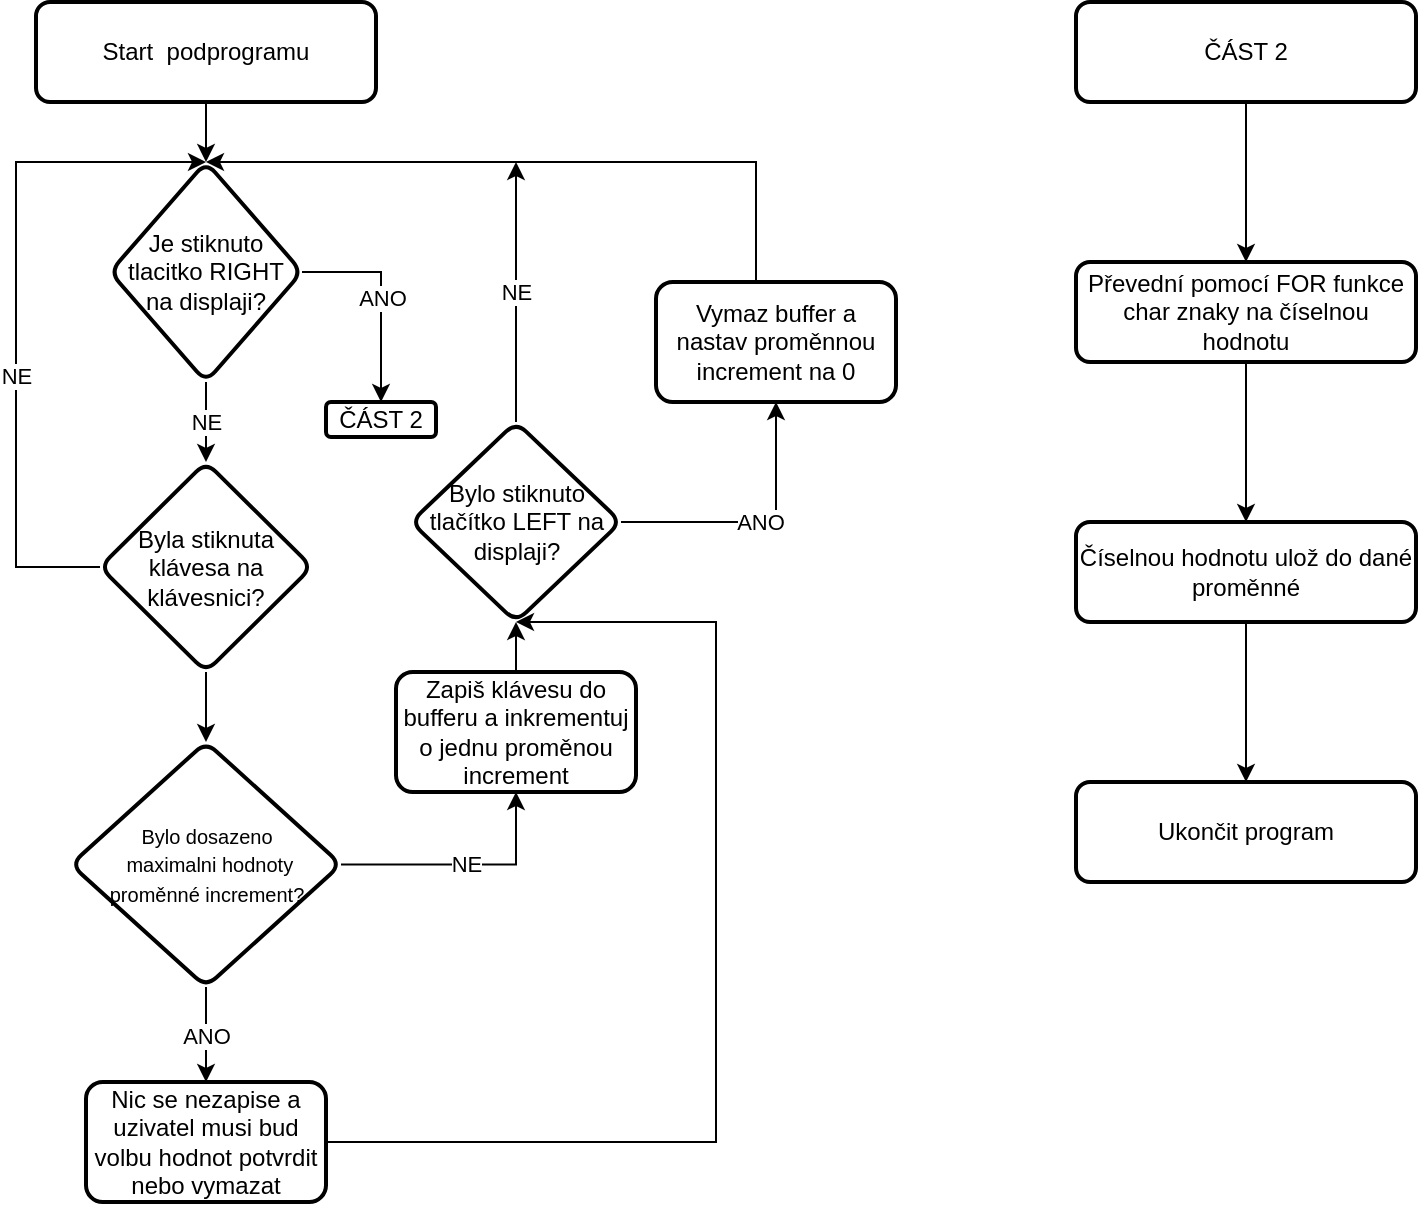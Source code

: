 <mxfile version="21.2.1" type="device">
  <diagram id="C5RBs43oDa-KdzZeNtuy" name="Page-1">
    <mxGraphModel dx="1098" dy="820" grid="1" gridSize="10" guides="1" tooltips="1" connect="1" arrows="1" fold="1" page="1" pageScale="1" pageWidth="827" pageHeight="1169" math="0" shadow="0">
      <root>
        <mxCell id="WIyWlLk6GJQsqaUBKTNV-0" />
        <mxCell id="WIyWlLk6GJQsqaUBKTNV-1" parent="WIyWlLk6GJQsqaUBKTNV-0" />
        <mxCell id="RpC6m1E0fhvYrp-hgigb-4" value="" style="edgeStyle=orthogonalEdgeStyle;rounded=0;orthogonalLoop=1;jettySize=auto;html=1;" parent="WIyWlLk6GJQsqaUBKTNV-1" source="RpC6m1E0fhvYrp-hgigb-0" target="RpC6m1E0fhvYrp-hgigb-3" edge="1">
          <mxGeometry relative="1" as="geometry" />
        </mxCell>
        <mxCell id="RpC6m1E0fhvYrp-hgigb-0" value="Start&amp;nbsp; podprogramu" style="rounded=1;whiteSpace=wrap;html=1;absoluteArcSize=1;arcSize=14;strokeWidth=2;" parent="WIyWlLk6GJQsqaUBKTNV-1" vertex="1">
          <mxGeometry x="30" y="30" width="170" height="50" as="geometry" />
        </mxCell>
        <mxCell id="RpC6m1E0fhvYrp-hgigb-8" value="NE" style="edgeStyle=orthogonalEdgeStyle;rounded=0;orthogonalLoop=1;jettySize=auto;html=1;" parent="WIyWlLk6GJQsqaUBKTNV-1" source="RpC6m1E0fhvYrp-hgigb-3" target="RpC6m1E0fhvYrp-hgigb-7" edge="1">
          <mxGeometry relative="1" as="geometry" />
        </mxCell>
        <mxCell id="RpC6m1E0fhvYrp-hgigb-33" value="ANO" style="edgeStyle=orthogonalEdgeStyle;rounded=0;orthogonalLoop=1;jettySize=auto;html=1;" parent="WIyWlLk6GJQsqaUBKTNV-1" source="RpC6m1E0fhvYrp-hgigb-3" target="RpC6m1E0fhvYrp-hgigb-32" edge="1">
          <mxGeometry relative="1" as="geometry" />
        </mxCell>
        <mxCell id="RpC6m1E0fhvYrp-hgigb-3" value="Je stiknuto tlacitko RIGHT&lt;br&gt;na displaji?" style="rhombus;whiteSpace=wrap;html=1;rounded=1;arcSize=14;strokeWidth=2;" parent="WIyWlLk6GJQsqaUBKTNV-1" vertex="1">
          <mxGeometry x="67" y="110" width="96" height="110" as="geometry" />
        </mxCell>
        <mxCell id="RpC6m1E0fhvYrp-hgigb-13" value="NE" style="edgeStyle=orthogonalEdgeStyle;rounded=0;orthogonalLoop=1;jettySize=auto;html=1;entryX=0.5;entryY=0;entryDx=0;entryDy=0;" parent="WIyWlLk6GJQsqaUBKTNV-1" source="RpC6m1E0fhvYrp-hgigb-7" target="RpC6m1E0fhvYrp-hgigb-3" edge="1">
          <mxGeometry x="-0.186" relative="1" as="geometry">
            <Array as="points">
              <mxPoint x="20" y="313" />
              <mxPoint x="20" y="110" />
            </Array>
            <mxPoint as="offset" />
          </mxGeometry>
        </mxCell>
        <mxCell id="RpC6m1E0fhvYrp-hgigb-16" value="" style="edgeStyle=orthogonalEdgeStyle;rounded=0;orthogonalLoop=1;jettySize=auto;html=1;" parent="WIyWlLk6GJQsqaUBKTNV-1" source="RpC6m1E0fhvYrp-hgigb-7" target="RpC6m1E0fhvYrp-hgigb-15" edge="1">
          <mxGeometry relative="1" as="geometry" />
        </mxCell>
        <mxCell id="RpC6m1E0fhvYrp-hgigb-7" value="Byla stiknuta klávesa na klávesnici?" style="rhombus;whiteSpace=wrap;html=1;rounded=1;arcSize=14;strokeWidth=2;" parent="WIyWlLk6GJQsqaUBKTNV-1" vertex="1">
          <mxGeometry x="62" y="260" width="106" height="105" as="geometry" />
        </mxCell>
        <mxCell id="RpC6m1E0fhvYrp-hgigb-22" value="" style="edgeStyle=orthogonalEdgeStyle;rounded=0;orthogonalLoop=1;jettySize=auto;html=1;" parent="WIyWlLk6GJQsqaUBKTNV-1" source="RpC6m1E0fhvYrp-hgigb-11" target="RpC6m1E0fhvYrp-hgigb-20" edge="1">
          <mxGeometry relative="1" as="geometry" />
        </mxCell>
        <mxCell id="RpC6m1E0fhvYrp-hgigb-11" value="Zapiš klávesu do bufferu a inkrementuj o jednu proměnou increment" style="whiteSpace=wrap;html=1;rounded=1;arcSize=14;strokeWidth=2;" parent="WIyWlLk6GJQsqaUBKTNV-1" vertex="1">
          <mxGeometry x="210" y="365" width="120" height="60" as="geometry" />
        </mxCell>
        <mxCell id="RpC6m1E0fhvYrp-hgigb-17" value="NE" style="edgeStyle=orthogonalEdgeStyle;rounded=0;orthogonalLoop=1;jettySize=auto;html=1;" parent="WIyWlLk6GJQsqaUBKTNV-1" source="RpC6m1E0fhvYrp-hgigb-15" target="RpC6m1E0fhvYrp-hgigb-11" edge="1">
          <mxGeometry relative="1" as="geometry">
            <Array as="points">
              <mxPoint x="270" y="461" />
            </Array>
          </mxGeometry>
        </mxCell>
        <mxCell id="RpC6m1E0fhvYrp-hgigb-19" value="ANO" style="edgeStyle=orthogonalEdgeStyle;rounded=0;orthogonalLoop=1;jettySize=auto;html=1;" parent="WIyWlLk6GJQsqaUBKTNV-1" source="RpC6m1E0fhvYrp-hgigb-15" target="RpC6m1E0fhvYrp-hgigb-18" edge="1">
          <mxGeometry relative="1" as="geometry" />
        </mxCell>
        <mxCell id="RpC6m1E0fhvYrp-hgigb-15" value="&lt;font style=&quot;font-size: 10px;&quot;&gt;Bylo dosazeno&lt;br&gt;&amp;nbsp;maximalni hodnoty &lt;br&gt;proměnné increment?&lt;/font&gt;" style="rhombus;whiteSpace=wrap;html=1;rounded=1;arcSize=14;strokeWidth=2;" parent="WIyWlLk6GJQsqaUBKTNV-1" vertex="1">
          <mxGeometry x="47.5" y="400" width="135" height="122.5" as="geometry" />
        </mxCell>
        <mxCell id="RpC6m1E0fhvYrp-hgigb-30" style="edgeStyle=orthogonalEdgeStyle;rounded=0;orthogonalLoop=1;jettySize=auto;html=1;entryX=0.5;entryY=1;entryDx=0;entryDy=0;" parent="WIyWlLk6GJQsqaUBKTNV-1" source="RpC6m1E0fhvYrp-hgigb-18" target="RpC6m1E0fhvYrp-hgigb-20" edge="1">
          <mxGeometry relative="1" as="geometry">
            <Array as="points">
              <mxPoint x="370" y="600" />
              <mxPoint x="370" y="340" />
            </Array>
          </mxGeometry>
        </mxCell>
        <mxCell id="RpC6m1E0fhvYrp-hgigb-18" value="Nic se nezapise a uzivatel musi bud volbu hodnot potvrdit nebo vymazat" style="whiteSpace=wrap;html=1;rounded=1;arcSize=14;strokeWidth=2;" parent="WIyWlLk6GJQsqaUBKTNV-1" vertex="1">
          <mxGeometry x="55" y="570" width="120" height="60" as="geometry" />
        </mxCell>
        <mxCell id="RpC6m1E0fhvYrp-hgigb-24" value="ANO" style="edgeStyle=orthogonalEdgeStyle;rounded=0;orthogonalLoop=1;jettySize=auto;html=1;" parent="WIyWlLk6GJQsqaUBKTNV-1" source="RpC6m1E0fhvYrp-hgigb-20" target="RpC6m1E0fhvYrp-hgigb-23" edge="1">
          <mxGeometry relative="1" as="geometry" />
        </mxCell>
        <mxCell id="RpC6m1E0fhvYrp-hgigb-31" value="NE" style="edgeStyle=orthogonalEdgeStyle;rounded=0;orthogonalLoop=1;jettySize=auto;html=1;" parent="WIyWlLk6GJQsqaUBKTNV-1" source="RpC6m1E0fhvYrp-hgigb-20" edge="1">
          <mxGeometry relative="1" as="geometry">
            <mxPoint x="270" y="110" as="targetPoint" />
          </mxGeometry>
        </mxCell>
        <mxCell id="RpC6m1E0fhvYrp-hgigb-20" value="Bylo stiknuto tlačítko LEFT na displaji?" style="rhombus;whiteSpace=wrap;html=1;rounded=1;arcSize=14;strokeWidth=2;" parent="WIyWlLk6GJQsqaUBKTNV-1" vertex="1">
          <mxGeometry x="217.5" y="240" width="105" height="100" as="geometry" />
        </mxCell>
        <mxCell id="RpC6m1E0fhvYrp-hgigb-25" style="edgeStyle=orthogonalEdgeStyle;rounded=0;orthogonalLoop=1;jettySize=auto;html=1;entryX=0.5;entryY=0;entryDx=0;entryDy=0;" parent="WIyWlLk6GJQsqaUBKTNV-1" source="RpC6m1E0fhvYrp-hgigb-23" target="RpC6m1E0fhvYrp-hgigb-3" edge="1">
          <mxGeometry relative="1" as="geometry">
            <Array as="points">
              <mxPoint x="390" y="110" />
            </Array>
          </mxGeometry>
        </mxCell>
        <mxCell id="RpC6m1E0fhvYrp-hgigb-23" value="Vymaz buffer a nastav proměnnou increment na 0" style="whiteSpace=wrap;html=1;rounded=1;arcSize=14;strokeWidth=2;" parent="WIyWlLk6GJQsqaUBKTNV-1" vertex="1">
          <mxGeometry x="340" y="170" width="120" height="60" as="geometry" />
        </mxCell>
        <mxCell id="RpC6m1E0fhvYrp-hgigb-32" value="ČÁST 2" style="whiteSpace=wrap;html=1;rounded=1;arcSize=14;strokeWidth=2;" parent="WIyWlLk6GJQsqaUBKTNV-1" vertex="1">
          <mxGeometry x="175" y="230" width="55" height="17.5" as="geometry" />
        </mxCell>
        <mxCell id="RpC6m1E0fhvYrp-hgigb-37" value="" style="edgeStyle=orthogonalEdgeStyle;rounded=0;orthogonalLoop=1;jettySize=auto;html=1;" parent="WIyWlLk6GJQsqaUBKTNV-1" source="RpC6m1E0fhvYrp-hgigb-35" target="RpC6m1E0fhvYrp-hgigb-36" edge="1">
          <mxGeometry relative="1" as="geometry" />
        </mxCell>
        <mxCell id="RpC6m1E0fhvYrp-hgigb-35" value="ČÁST 2" style="rounded=1;whiteSpace=wrap;html=1;absoluteArcSize=1;arcSize=14;strokeWidth=2;" parent="WIyWlLk6GJQsqaUBKTNV-1" vertex="1">
          <mxGeometry x="550" y="30" width="170" height="50" as="geometry" />
        </mxCell>
        <mxCell id="RpC6m1E0fhvYrp-hgigb-39" value="" style="edgeStyle=orthogonalEdgeStyle;rounded=0;orthogonalLoop=1;jettySize=auto;html=1;" parent="WIyWlLk6GJQsqaUBKTNV-1" source="RpC6m1E0fhvYrp-hgigb-36" target="RpC6m1E0fhvYrp-hgigb-38" edge="1">
          <mxGeometry relative="1" as="geometry" />
        </mxCell>
        <mxCell id="RpC6m1E0fhvYrp-hgigb-36" value="Převední pomocí FOR funkce char znaky na číselnou hodnotu" style="rounded=1;whiteSpace=wrap;html=1;absoluteArcSize=1;arcSize=14;strokeWidth=2;" parent="WIyWlLk6GJQsqaUBKTNV-1" vertex="1">
          <mxGeometry x="550" y="160" width="170" height="50" as="geometry" />
        </mxCell>
        <mxCell id="RpC6m1E0fhvYrp-hgigb-41" value="" style="edgeStyle=orthogonalEdgeStyle;rounded=0;orthogonalLoop=1;jettySize=auto;html=1;" parent="WIyWlLk6GJQsqaUBKTNV-1" source="RpC6m1E0fhvYrp-hgigb-38" target="RpC6m1E0fhvYrp-hgigb-40" edge="1">
          <mxGeometry relative="1" as="geometry" />
        </mxCell>
        <mxCell id="RpC6m1E0fhvYrp-hgigb-38" value="Číselnou hodnotu ulož do dané proměnné" style="rounded=1;whiteSpace=wrap;html=1;absoluteArcSize=1;arcSize=14;strokeWidth=2;" parent="WIyWlLk6GJQsqaUBKTNV-1" vertex="1">
          <mxGeometry x="550" y="290" width="170" height="50" as="geometry" />
        </mxCell>
        <mxCell id="RpC6m1E0fhvYrp-hgigb-40" value="Ukončit program" style="rounded=1;whiteSpace=wrap;html=1;absoluteArcSize=1;arcSize=14;strokeWidth=2;" parent="WIyWlLk6GJQsqaUBKTNV-1" vertex="1">
          <mxGeometry x="550" y="420" width="170" height="50" as="geometry" />
        </mxCell>
      </root>
    </mxGraphModel>
  </diagram>
</mxfile>
